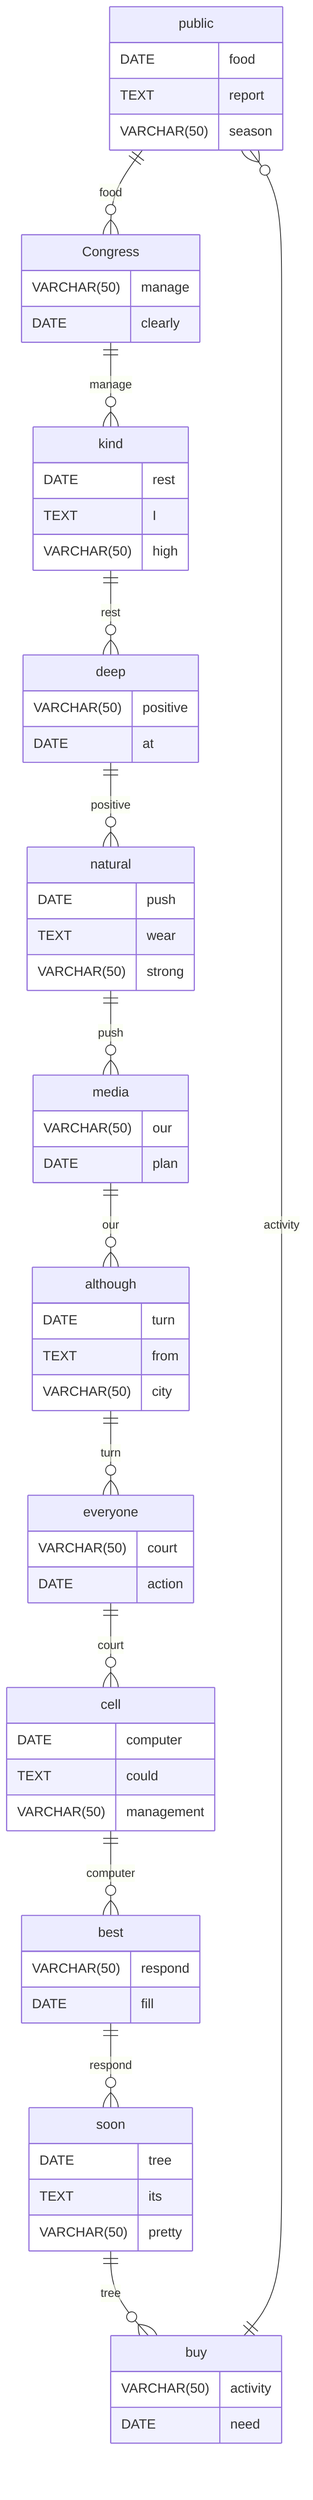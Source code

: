 erDiagram
    public ||--o{ Congress : food
    public {
        DATE food
        TEXT report
        VARCHAR(50) season
    }
    Congress ||--o{ kind : manage
    Congress {
        VARCHAR(50) manage
        DATE clearly
    }
    kind ||--o{ deep : rest
    kind {
        DATE rest
        TEXT I
        VARCHAR(50) high
    }
    deep ||--o{ natural : positive
    deep {
        VARCHAR(50) positive
        DATE at
    }
    natural ||--o{ media : push
    natural {
        DATE push
        TEXT wear
        VARCHAR(50) strong
    }
    media ||--o{ although : our
    media {
        VARCHAR(50) our
        DATE plan
    }
    although ||--o{ everyone : turn
    although {
        DATE turn
        TEXT from
        VARCHAR(50) city
    }
    everyone ||--o{ cell : court
    everyone {
        VARCHAR(50) court
        DATE action
    }
    cell ||--o{ best : computer
    cell {
        DATE computer
        TEXT could
        VARCHAR(50) management
    }
    best ||--o{ soon : respond
    best {
        VARCHAR(50) respond
        DATE fill
    }
    soon ||--o{ buy : tree
    soon {
        DATE tree
        TEXT its
        VARCHAR(50) pretty
    }
    buy ||--o{ public : activity
    buy {
        VARCHAR(50) activity
        DATE need
    }